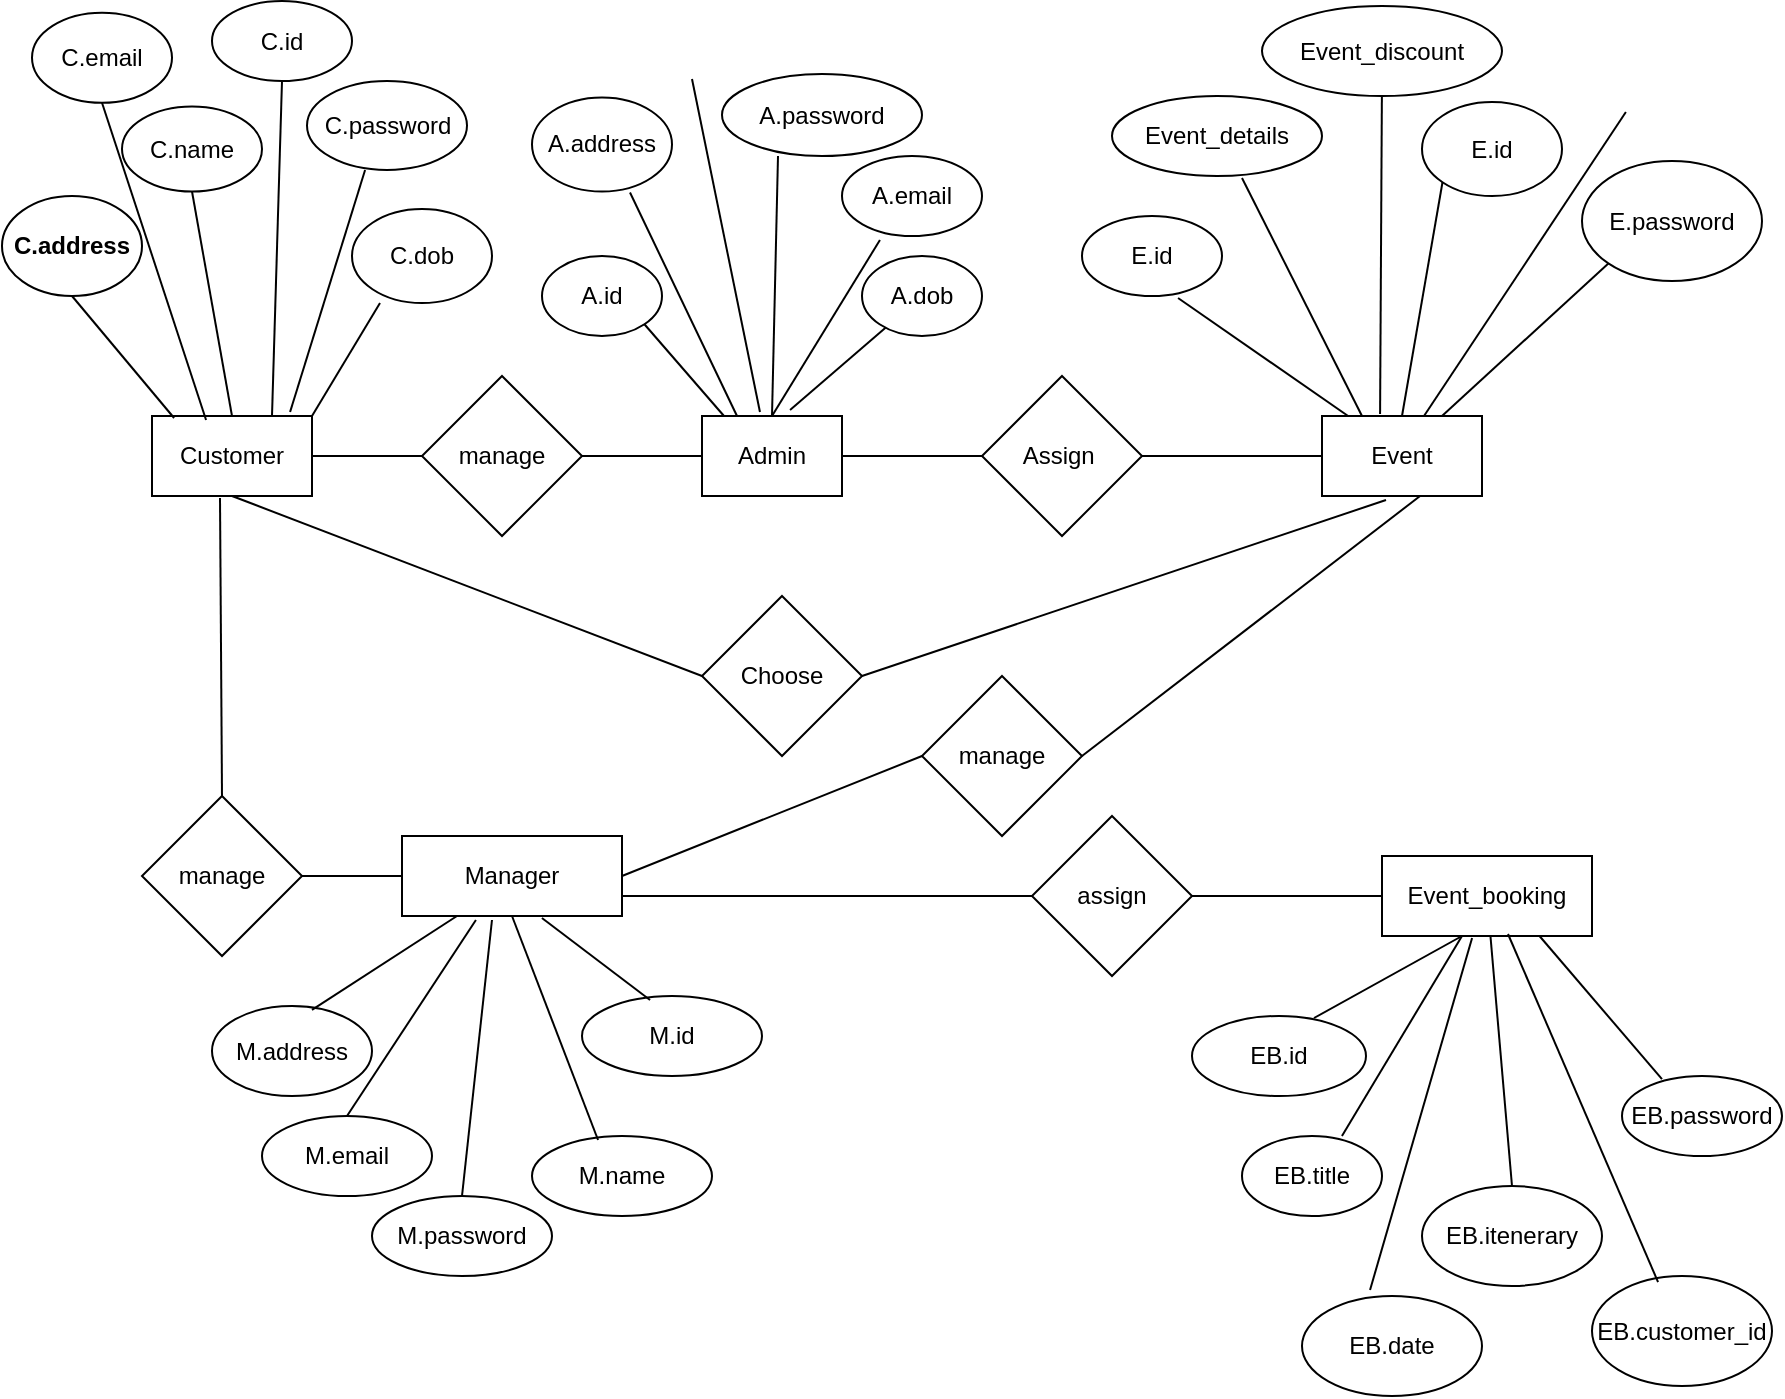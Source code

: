 <mxfile version="14.6.6" type="github">
  <diagram id="kwbziUqv7efPVH0OtAez" name="Page-1">
    <mxGraphModel dx="1704" dy="468" grid="1" gridSize="10" guides="1" tooltips="1" connect="1" arrows="1" fold="1" page="1" pageScale="1" pageWidth="850" pageHeight="1100" math="0" shadow="0">
      <root>
        <mxCell id="0" />
        <mxCell id="1" parent="0" />
        <mxCell id="lawATDH_7k0T81VRKeOm-1" value="Customer" style="rounded=0;whiteSpace=wrap;html=1;" vertex="1" parent="1">
          <mxGeometry x="-55" y="210" width="80" height="40" as="geometry" />
        </mxCell>
        <mxCell id="lawATDH_7k0T81VRKeOm-2" style="edgeStyle=orthogonalEdgeStyle;rounded=0;orthogonalLoop=1;jettySize=auto;html=1;exitX=0.5;exitY=1;exitDx=0;exitDy=0;" edge="1" parent="1" source="lawATDH_7k0T81VRKeOm-1" target="lawATDH_7k0T81VRKeOm-1">
          <mxGeometry relative="1" as="geometry" />
        </mxCell>
        <mxCell id="lawATDH_7k0T81VRKeOm-3" value="&lt;b&gt;C.address&lt;/b&gt;" style="ellipse;whiteSpace=wrap;html=1;" vertex="1" parent="1">
          <mxGeometry x="-130" y="100" width="70" height="50" as="geometry" />
        </mxCell>
        <mxCell id="lawATDH_7k0T81VRKeOm-4" value="C.email" style="ellipse;whiteSpace=wrap;html=1;" vertex="1" parent="1">
          <mxGeometry x="-115" y="8.38" width="70" height="45" as="geometry" />
        </mxCell>
        <mxCell id="lawATDH_7k0T81VRKeOm-5" value="C.name" style="ellipse;whiteSpace=wrap;html=1;" vertex="1" parent="1">
          <mxGeometry x="-70" y="55.25" width="70" height="42.5" as="geometry" />
        </mxCell>
        <mxCell id="lawATDH_7k0T81VRKeOm-6" value="C.id" style="ellipse;whiteSpace=wrap;html=1;" vertex="1" parent="1">
          <mxGeometry x="-25" y="2.5" width="70" height="40" as="geometry" />
        </mxCell>
        <mxCell id="lawATDH_7k0T81VRKeOm-7" value="" style="endArrow=none;html=1;entryX=0.5;entryY=1;entryDx=0;entryDy=0;exitX=0.5;exitY=0;exitDx=0;exitDy=0;" edge="1" parent="1" source="lawATDH_7k0T81VRKeOm-1" target="lawATDH_7k0T81VRKeOm-5">
          <mxGeometry width="50" height="50" relative="1" as="geometry">
            <mxPoint x="15" y="190" as="sourcePoint" />
            <mxPoint x="450" y="440" as="targetPoint" />
          </mxGeometry>
        </mxCell>
        <mxCell id="lawATDH_7k0T81VRKeOm-8" value="C.dob" style="ellipse;whiteSpace=wrap;html=1;" vertex="1" parent="1">
          <mxGeometry x="45" y="106.5" width="70" height="47" as="geometry" />
        </mxCell>
        <mxCell id="lawATDH_7k0T81VRKeOm-9" value="" style="endArrow=none;html=1;entryX=0.2;entryY=1;entryDx=0;entryDy=0;entryPerimeter=0;exitX=1;exitY=0;exitDx=0;exitDy=0;" edge="1" parent="1" source="lawATDH_7k0T81VRKeOm-1" target="lawATDH_7k0T81VRKeOm-8">
          <mxGeometry width="50" height="50" relative="1" as="geometry">
            <mxPoint x="30" y="220" as="sourcePoint" />
            <mxPoint x="80" y="170" as="targetPoint" />
          </mxGeometry>
        </mxCell>
        <mxCell id="lawATDH_7k0T81VRKeOm-10" value="" style="endArrow=none;html=1;entryX=0.5;entryY=1;entryDx=0;entryDy=0;exitX=0.138;exitY=0.025;exitDx=0;exitDy=0;exitPerimeter=0;" edge="1" parent="1" source="lawATDH_7k0T81VRKeOm-1" target="lawATDH_7k0T81VRKeOm-3">
          <mxGeometry width="50" height="50" relative="1" as="geometry">
            <mxPoint x="400" y="490" as="sourcePoint" />
            <mxPoint x="450" y="440" as="targetPoint" />
          </mxGeometry>
        </mxCell>
        <mxCell id="lawATDH_7k0T81VRKeOm-11" value="" style="endArrow=none;html=1;entryX=0.5;entryY=1;entryDx=0;entryDy=0;exitX=0.338;exitY=0.05;exitDx=0;exitDy=0;exitPerimeter=0;" edge="1" parent="1" source="lawATDH_7k0T81VRKeOm-1" target="lawATDH_7k0T81VRKeOm-4">
          <mxGeometry width="50" height="50" relative="1" as="geometry">
            <mxPoint x="-70" y="200" as="sourcePoint" />
            <mxPoint x="-20" y="40" as="targetPoint" />
          </mxGeometry>
        </mxCell>
        <mxCell id="lawATDH_7k0T81VRKeOm-12" value="" style="endArrow=none;html=1;entryX=0.5;entryY=1;entryDx=0;entryDy=0;exitX=0.75;exitY=0;exitDx=0;exitDy=0;" edge="1" parent="1" source="lawATDH_7k0T81VRKeOm-1" target="lawATDH_7k0T81VRKeOm-6">
          <mxGeometry width="50" height="50" relative="1" as="geometry">
            <mxPoint x="400" y="490" as="sourcePoint" />
            <mxPoint x="450" y="440" as="targetPoint" />
          </mxGeometry>
        </mxCell>
        <mxCell id="lawATDH_7k0T81VRKeOm-13" value="manage" style="rhombus;whiteSpace=wrap;html=1;" vertex="1" parent="1">
          <mxGeometry x="80" y="190" width="80" height="80" as="geometry" />
        </mxCell>
        <mxCell id="lawATDH_7k0T81VRKeOm-14" value="" style="endArrow=none;html=1;exitX=1;exitY=0.5;exitDx=0;exitDy=0;entryX=0;entryY=0.5;entryDx=0;entryDy=0;" edge="1" parent="1" source="lawATDH_7k0T81VRKeOm-1" target="lawATDH_7k0T81VRKeOm-13">
          <mxGeometry width="50" height="50" relative="1" as="geometry">
            <mxPoint y="260" as="sourcePoint" />
            <mxPoint x="40" y="220" as="targetPoint" />
          </mxGeometry>
        </mxCell>
        <mxCell id="lawATDH_7k0T81VRKeOm-15" value="Admin" style="rounded=0;whiteSpace=wrap;html=1;" vertex="1" parent="1">
          <mxGeometry x="220" y="210" width="70" height="40" as="geometry" />
        </mxCell>
        <mxCell id="lawATDH_7k0T81VRKeOm-16" value="" style="endArrow=none;html=1;entryX=0;entryY=0.5;entryDx=0;entryDy=0;" edge="1" parent="1" source="lawATDH_7k0T81VRKeOm-13" target="lawATDH_7k0T81VRKeOm-15">
          <mxGeometry width="50" height="50" relative="1" as="geometry">
            <mxPoint x="130" y="280" as="sourcePoint" />
            <mxPoint x="200.711" y="230" as="targetPoint" />
          </mxGeometry>
        </mxCell>
        <mxCell id="lawATDH_7k0T81VRKeOm-17" value="A.id" style="ellipse;whiteSpace=wrap;html=1;" vertex="1" parent="1">
          <mxGeometry x="140" y="130" width="60" height="40" as="geometry" />
        </mxCell>
        <mxCell id="lawATDH_7k0T81VRKeOm-18" value="A.address" style="ellipse;whiteSpace=wrap;html=1;" vertex="1" parent="1">
          <mxGeometry x="135" y="50.75" width="70" height="47" as="geometry" />
        </mxCell>
        <mxCell id="lawATDH_7k0T81VRKeOm-19" value="A.email" style="ellipse;whiteSpace=wrap;html=1;" vertex="1" parent="1">
          <mxGeometry x="290" y="80" width="70" height="40" as="geometry" />
        </mxCell>
        <mxCell id="lawATDH_7k0T81VRKeOm-20" value="A.dob" style="ellipse;whiteSpace=wrap;html=1;" vertex="1" parent="1">
          <mxGeometry x="300" y="130" width="60" height="40" as="geometry" />
        </mxCell>
        <mxCell id="lawATDH_7k0T81VRKeOm-21" value="" style="endArrow=none;html=1;entryX=1;entryY=1;entryDx=0;entryDy=0;" edge="1" parent="1" target="lawATDH_7k0T81VRKeOm-17">
          <mxGeometry width="50" height="50" relative="1" as="geometry">
            <mxPoint x="231" y="210" as="sourcePoint" />
            <mxPoint x="210" y="140" as="targetPoint" />
          </mxGeometry>
        </mxCell>
        <mxCell id="lawATDH_7k0T81VRKeOm-22" value="" style="endArrow=none;html=1;exitX=0.7;exitY=1.011;exitDx=0;exitDy=0;exitPerimeter=0;entryX=0.25;entryY=0;entryDx=0;entryDy=0;" edge="1" parent="1" source="lawATDH_7k0T81VRKeOm-18" target="lawATDH_7k0T81VRKeOm-15">
          <mxGeometry width="50" height="50" relative="1" as="geometry">
            <mxPoint x="170" y="130" as="sourcePoint" />
            <mxPoint x="220" y="80" as="targetPoint" />
          </mxGeometry>
        </mxCell>
        <mxCell id="lawATDH_7k0T81VRKeOm-23" value="" style="endArrow=none;html=1;entryX=0.5;entryY=1;entryDx=0;entryDy=0;exitX=0.414;exitY=-0.05;exitDx=0;exitDy=0;exitPerimeter=0;" edge="1" parent="1" source="lawATDH_7k0T81VRKeOm-15">
          <mxGeometry width="50" height="50" relative="1" as="geometry">
            <mxPoint x="230" y="200" as="sourcePoint" />
            <mxPoint x="215" y="41.5" as="targetPoint" />
          </mxGeometry>
        </mxCell>
        <mxCell id="lawATDH_7k0T81VRKeOm-24" value="" style="endArrow=none;html=1;exitX=0.5;exitY=0;exitDx=0;exitDy=0;entryX=0.271;entryY=1.05;entryDx=0;entryDy=0;entryPerimeter=0;" edge="1" parent="1" source="lawATDH_7k0T81VRKeOm-15" target="lawATDH_7k0T81VRKeOm-19">
          <mxGeometry width="50" height="50" relative="1" as="geometry">
            <mxPoint x="260" y="130" as="sourcePoint" />
            <mxPoint x="310" y="80" as="targetPoint" />
          </mxGeometry>
        </mxCell>
        <mxCell id="lawATDH_7k0T81VRKeOm-25" value="" style="endArrow=none;html=1;exitX=0.629;exitY=-0.075;exitDx=0;exitDy=0;exitPerimeter=0;" edge="1" parent="1" source="lawATDH_7k0T81VRKeOm-15" target="lawATDH_7k0T81VRKeOm-20">
          <mxGeometry width="50" height="50" relative="1" as="geometry">
            <mxPoint x="280" y="180" as="sourcePoint" />
            <mxPoint x="330" y="130" as="targetPoint" />
          </mxGeometry>
        </mxCell>
        <mxCell id="lawATDH_7k0T81VRKeOm-26" value="Assign&amp;nbsp;" style="rhombus;whiteSpace=wrap;html=1;" vertex="1" parent="1">
          <mxGeometry x="360" y="190" width="80" height="80" as="geometry" />
        </mxCell>
        <mxCell id="lawATDH_7k0T81VRKeOm-27" value="Event" style="rounded=0;whiteSpace=wrap;html=1;" vertex="1" parent="1">
          <mxGeometry x="530" y="210" width="80" height="40" as="geometry" />
        </mxCell>
        <mxCell id="lawATDH_7k0T81VRKeOm-28" value="" style="endArrow=none;html=1;exitX=1;exitY=0.5;exitDx=0;exitDy=0;entryX=0;entryY=0.5;entryDx=0;entryDy=0;" edge="1" parent="1" source="lawATDH_7k0T81VRKeOm-15" target="lawATDH_7k0T81VRKeOm-26">
          <mxGeometry width="50" height="50" relative="1" as="geometry">
            <mxPoint x="400" y="490" as="sourcePoint" />
            <mxPoint x="450" y="440" as="targetPoint" />
          </mxGeometry>
        </mxCell>
        <mxCell id="lawATDH_7k0T81VRKeOm-29" value="" style="endArrow=none;html=1;exitX=1;exitY=0.5;exitDx=0;exitDy=0;entryX=0;entryY=0.5;entryDx=0;entryDy=0;" edge="1" parent="1" source="lawATDH_7k0T81VRKeOm-26" target="lawATDH_7k0T81VRKeOm-27">
          <mxGeometry width="50" height="50" relative="1" as="geometry">
            <mxPoint x="400" y="490" as="sourcePoint" />
            <mxPoint x="450" y="440" as="targetPoint" />
          </mxGeometry>
        </mxCell>
        <mxCell id="lawATDH_7k0T81VRKeOm-30" style="edgeStyle=orthogonalEdgeStyle;rounded=0;orthogonalLoop=1;jettySize=auto;html=1;exitX=0.5;exitY=1;exitDx=0;exitDy=0;" edge="1" parent="1" source="lawATDH_7k0T81VRKeOm-27" target="lawATDH_7k0T81VRKeOm-27">
          <mxGeometry relative="1" as="geometry" />
        </mxCell>
        <mxCell id="lawATDH_7k0T81VRKeOm-31" value="E.id" style="ellipse;whiteSpace=wrap;html=1;" vertex="1" parent="1">
          <mxGeometry x="410" y="110" width="70" height="40" as="geometry" />
        </mxCell>
        <mxCell id="lawATDH_7k0T81VRKeOm-32" value="Event_details" style="ellipse;whiteSpace=wrap;html=1;" vertex="1" parent="1">
          <mxGeometry x="425" y="50" width="105" height="40" as="geometry" />
        </mxCell>
        <mxCell id="lawATDH_7k0T81VRKeOm-33" style="edgeStyle=orthogonalEdgeStyle;rounded=0;orthogonalLoop=1;jettySize=auto;html=1;exitX=0.5;exitY=1;exitDx=0;exitDy=0;" edge="1" parent="1" source="lawATDH_7k0T81VRKeOm-32" target="lawATDH_7k0T81VRKeOm-32">
          <mxGeometry relative="1" as="geometry" />
        </mxCell>
        <mxCell id="lawATDH_7k0T81VRKeOm-34" value="Event_discount" style="ellipse;whiteSpace=wrap;html=1;" vertex="1" parent="1">
          <mxGeometry x="500" y="5" width="120" height="45" as="geometry" />
        </mxCell>
        <mxCell id="lawATDH_7k0T81VRKeOm-35" value="E.id" style="ellipse;whiteSpace=wrap;html=1;" vertex="1" parent="1">
          <mxGeometry x="580" y="53" width="70" height="47" as="geometry" />
        </mxCell>
        <mxCell id="lawATDH_7k0T81VRKeOm-36" value="E.password" style="ellipse;whiteSpace=wrap;html=1;" vertex="1" parent="1">
          <mxGeometry x="660" y="82.5" width="90" height="60" as="geometry" />
        </mxCell>
        <mxCell id="lawATDH_7k0T81VRKeOm-37" value="" style="endArrow=none;html=1;entryX=0.686;entryY=1.025;entryDx=0;entryDy=0;entryPerimeter=0;exitX=0.163;exitY=0;exitDx=0;exitDy=0;exitPerimeter=0;" edge="1" parent="1" source="lawATDH_7k0T81VRKeOm-27" target="lawATDH_7k0T81VRKeOm-31">
          <mxGeometry width="50" height="50" relative="1" as="geometry">
            <mxPoint x="520" y="210" as="sourcePoint" />
            <mxPoint x="500" y="150" as="targetPoint" />
          </mxGeometry>
        </mxCell>
        <mxCell id="lawATDH_7k0T81VRKeOm-38" value="" style="endArrow=none;html=1;entryX=0.619;entryY=1.025;entryDx=0;entryDy=0;entryPerimeter=0;exitX=0.25;exitY=0;exitDx=0;exitDy=0;" edge="1" parent="1" source="lawATDH_7k0T81VRKeOm-27" target="lawATDH_7k0T81VRKeOm-32">
          <mxGeometry width="50" height="50" relative="1" as="geometry">
            <mxPoint x="520" y="200" as="sourcePoint" />
            <mxPoint x="530" y="80" as="targetPoint" />
          </mxGeometry>
        </mxCell>
        <mxCell id="lawATDH_7k0T81VRKeOm-39" value="" style="endArrow=none;html=1;exitX=0.363;exitY=-0.025;exitDx=0;exitDy=0;exitPerimeter=0;" edge="1" parent="1" source="lawATDH_7k0T81VRKeOm-27" target="lawATDH_7k0T81VRKeOm-34">
          <mxGeometry width="50" height="50" relative="1" as="geometry">
            <mxPoint x="530" y="90" as="sourcePoint" />
            <mxPoint x="580" y="40" as="targetPoint" />
          </mxGeometry>
        </mxCell>
        <mxCell id="lawATDH_7k0T81VRKeOm-40" value="" style="endArrow=none;html=1;exitX=0.5;exitY=0;exitDx=0;exitDy=0;entryX=0;entryY=1;entryDx=0;entryDy=0;" edge="1" parent="1" source="lawATDH_7k0T81VRKeOm-27" target="lawATDH_7k0T81VRKeOm-35">
          <mxGeometry width="50" height="50" relative="1" as="geometry">
            <mxPoint x="570" y="140" as="sourcePoint" />
            <mxPoint x="591" y="100" as="targetPoint" />
          </mxGeometry>
        </mxCell>
        <mxCell id="lawATDH_7k0T81VRKeOm-41" value="" style="endArrow=none;html=1;" edge="1" parent="1">
          <mxGeometry width="50" height="50" relative="1" as="geometry">
            <mxPoint x="581" y="210" as="sourcePoint" />
            <mxPoint x="681.944" y="58.035" as="targetPoint" />
          </mxGeometry>
        </mxCell>
        <mxCell id="lawATDH_7k0T81VRKeOm-42" value="" style="endArrow=none;html=1;entryX=0;entryY=1;entryDx=0;entryDy=0;exitX=0.75;exitY=0;exitDx=0;exitDy=0;" edge="1" parent="1" source="lawATDH_7k0T81VRKeOm-27" target="lawATDH_7k0T81VRKeOm-36">
          <mxGeometry width="50" height="50" relative="1" as="geometry">
            <mxPoint x="400" y="490" as="sourcePoint" />
            <mxPoint x="450" y="440" as="targetPoint" />
          </mxGeometry>
        </mxCell>
        <mxCell id="lawATDH_7k0T81VRKeOm-43" value="Choose" style="rhombus;whiteSpace=wrap;html=1;" vertex="1" parent="1">
          <mxGeometry x="220" y="300" width="80" height="80" as="geometry" />
        </mxCell>
        <mxCell id="lawATDH_7k0T81VRKeOm-44" value="" style="endArrow=none;html=1;entryX=0.5;entryY=1;entryDx=0;entryDy=0;exitX=0;exitY=0.5;exitDx=0;exitDy=0;" edge="1" parent="1" source="lawATDH_7k0T81VRKeOm-43" target="lawATDH_7k0T81VRKeOm-1">
          <mxGeometry width="50" height="50" relative="1" as="geometry">
            <mxPoint x="400" y="490" as="sourcePoint" />
            <mxPoint x="450" y="440" as="targetPoint" />
          </mxGeometry>
        </mxCell>
        <mxCell id="lawATDH_7k0T81VRKeOm-45" value="" style="endArrow=none;html=1;exitX=1;exitY=0.5;exitDx=0;exitDy=0;entryX=0.4;entryY=1.05;entryDx=0;entryDy=0;entryPerimeter=0;" edge="1" parent="1" source="lawATDH_7k0T81VRKeOm-43" target="lawATDH_7k0T81VRKeOm-27">
          <mxGeometry width="50" height="50" relative="1" as="geometry">
            <mxPoint x="550" y="300" as="sourcePoint" />
            <mxPoint x="600" y="250" as="targetPoint" />
          </mxGeometry>
        </mxCell>
        <mxCell id="lawATDH_7k0T81VRKeOm-46" value="manage" style="rhombus;whiteSpace=wrap;html=1;" vertex="1" parent="1">
          <mxGeometry x="-60" y="400" width="80" height="80" as="geometry" />
        </mxCell>
        <mxCell id="lawATDH_7k0T81VRKeOm-47" value="" style="endArrow=none;html=1;exitX=0.5;exitY=0;exitDx=0;exitDy=0;entryX=0.425;entryY=1.025;entryDx=0;entryDy=0;entryPerimeter=0;" edge="1" parent="1" source="lawATDH_7k0T81VRKeOm-46" target="lawATDH_7k0T81VRKeOm-1">
          <mxGeometry width="50" height="50" relative="1" as="geometry">
            <mxPoint x="-50" y="300" as="sourcePoint" />
            <mxPoint y="250" as="targetPoint" />
          </mxGeometry>
        </mxCell>
        <mxCell id="lawATDH_7k0T81VRKeOm-48" value="Manager" style="rounded=0;whiteSpace=wrap;html=1;" vertex="1" parent="1">
          <mxGeometry x="70" y="420" width="110" height="40" as="geometry" />
        </mxCell>
        <mxCell id="lawATDH_7k0T81VRKeOm-49" value="" style="endArrow=none;html=1;exitX=1;exitY=0.5;exitDx=0;exitDy=0;entryX=0;entryY=0.5;entryDx=0;entryDy=0;" edge="1" parent="1" source="lawATDH_7k0T81VRKeOm-46" target="lawATDH_7k0T81VRKeOm-48">
          <mxGeometry width="50" height="50" relative="1" as="geometry">
            <mxPoint x="20" y="470" as="sourcePoint" />
            <mxPoint x="70" y="420" as="targetPoint" />
          </mxGeometry>
        </mxCell>
        <mxCell id="lawATDH_7k0T81VRKeOm-50" value="manage" style="rhombus;whiteSpace=wrap;html=1;" vertex="1" parent="1">
          <mxGeometry x="330" y="340" width="80" height="80" as="geometry" />
        </mxCell>
        <mxCell id="lawATDH_7k0T81VRKeOm-51" value="" style="endArrow=none;html=1;exitX=1;exitY=0.5;exitDx=0;exitDy=0;entryX=0;entryY=0.5;entryDx=0;entryDy=0;" edge="1" parent="1" source="lawATDH_7k0T81VRKeOm-48" target="lawATDH_7k0T81VRKeOm-50">
          <mxGeometry width="50" height="50" relative="1" as="geometry">
            <mxPoint x="310" y="420" as="sourcePoint" />
            <mxPoint x="360" y="370" as="targetPoint" />
          </mxGeometry>
        </mxCell>
        <mxCell id="lawATDH_7k0T81VRKeOm-52" value="assign" style="rhombus;whiteSpace=wrap;html=1;" vertex="1" parent="1">
          <mxGeometry x="385" y="410" width="80" height="80" as="geometry" />
        </mxCell>
        <mxCell id="lawATDH_7k0T81VRKeOm-53" value="" style="endArrow=none;html=1;exitX=1;exitY=0.75;exitDx=0;exitDy=0;entryX=0;entryY=0.5;entryDx=0;entryDy=0;" edge="1" parent="1" source="lawATDH_7k0T81VRKeOm-48" target="lawATDH_7k0T81VRKeOm-52">
          <mxGeometry width="50" height="50" relative="1" as="geometry">
            <mxPoint x="230" y="640" as="sourcePoint" />
            <mxPoint x="280" y="590" as="targetPoint" />
          </mxGeometry>
        </mxCell>
        <mxCell id="lawATDH_7k0T81VRKeOm-54" value="" style="endArrow=none;html=1;exitX=1;exitY=0.5;exitDx=0;exitDy=0;entryX=0.613;entryY=1;entryDx=0;entryDy=0;entryPerimeter=0;" edge="1" parent="1" source="lawATDH_7k0T81VRKeOm-50" target="lawATDH_7k0T81VRKeOm-27">
          <mxGeometry width="50" height="50" relative="1" as="geometry">
            <mxPoint x="490" y="400" as="sourcePoint" />
            <mxPoint x="540" y="350" as="targetPoint" />
          </mxGeometry>
        </mxCell>
        <mxCell id="lawATDH_7k0T81VRKeOm-55" value="Event_booking" style="rounded=0;whiteSpace=wrap;html=1;" vertex="1" parent="1">
          <mxGeometry x="560" y="430" width="105" height="40" as="geometry" />
        </mxCell>
        <mxCell id="lawATDH_7k0T81VRKeOm-56" value="" style="endArrow=none;html=1;exitX=1;exitY=0.5;exitDx=0;exitDy=0;entryX=0;entryY=0.5;entryDx=0;entryDy=0;" edge="1" parent="1" source="lawATDH_7k0T81VRKeOm-52" target="lawATDH_7k0T81VRKeOm-55">
          <mxGeometry width="50" height="50" relative="1" as="geometry">
            <mxPoint x="490" y="480" as="sourcePoint" />
            <mxPoint x="540" y="430" as="targetPoint" />
          </mxGeometry>
        </mxCell>
        <mxCell id="lawATDH_7k0T81VRKeOm-57" value="M.address" style="ellipse;whiteSpace=wrap;html=1;" vertex="1" parent="1">
          <mxGeometry x="-25" y="505" width="80" height="45" as="geometry" />
        </mxCell>
        <mxCell id="lawATDH_7k0T81VRKeOm-58" value="M.email" style="ellipse;whiteSpace=wrap;html=1;" vertex="1" parent="1">
          <mxGeometry y="560" width="85" height="40" as="geometry" />
        </mxCell>
        <mxCell id="lawATDH_7k0T81VRKeOm-59" value="M.name" style="ellipse;whiteSpace=wrap;html=1;" vertex="1" parent="1">
          <mxGeometry x="135" y="570" width="90" height="40" as="geometry" />
        </mxCell>
        <mxCell id="lawATDH_7k0T81VRKeOm-60" value="M.id" style="ellipse;whiteSpace=wrap;html=1;" vertex="1" parent="1">
          <mxGeometry x="160" y="500" width="90" height="40" as="geometry" />
        </mxCell>
        <mxCell id="lawATDH_7k0T81VRKeOm-61" value="" style="endArrow=none;html=1;exitX=0.625;exitY=0.044;exitDx=0;exitDy=0;exitPerimeter=0;entryX=0.25;entryY=1;entryDx=0;entryDy=0;" edge="1" parent="1" source="lawATDH_7k0T81VRKeOm-57" target="lawATDH_7k0T81VRKeOm-48">
          <mxGeometry width="50" height="50" relative="1" as="geometry">
            <mxPoint x="90" y="510" as="sourcePoint" />
            <mxPoint x="140" y="460" as="targetPoint" />
          </mxGeometry>
        </mxCell>
        <mxCell id="lawATDH_7k0T81VRKeOm-62" value="" style="endArrow=none;html=1;entryX=0.336;entryY=1.05;entryDx=0;entryDy=0;entryPerimeter=0;exitX=0.5;exitY=0;exitDx=0;exitDy=0;" edge="1" parent="1" source="lawATDH_7k0T81VRKeOm-58" target="lawATDH_7k0T81VRKeOm-48">
          <mxGeometry width="50" height="50" relative="1" as="geometry">
            <mxPoint x="80" y="550" as="sourcePoint" />
            <mxPoint x="130" y="500" as="targetPoint" />
          </mxGeometry>
        </mxCell>
        <mxCell id="lawATDH_7k0T81VRKeOm-63" value="" style="endArrow=none;html=1;exitX=0.367;exitY=0.05;exitDx=0;exitDy=0;exitPerimeter=0;entryX=0.5;entryY=1;entryDx=0;entryDy=0;" edge="1" parent="1" source="lawATDH_7k0T81VRKeOm-59" target="lawATDH_7k0T81VRKeOm-48">
          <mxGeometry width="50" height="50" relative="1" as="geometry">
            <mxPoint x="110" y="520" as="sourcePoint" />
            <mxPoint x="160" y="470" as="targetPoint" />
          </mxGeometry>
        </mxCell>
        <mxCell id="lawATDH_7k0T81VRKeOm-64" value="" style="endArrow=none;html=1;exitX=0.378;exitY=0.05;exitDx=0;exitDy=0;exitPerimeter=0;entryX=0.636;entryY=1.025;entryDx=0;entryDy=0;entryPerimeter=0;" edge="1" parent="1" source="lawATDH_7k0T81VRKeOm-60" target="lawATDH_7k0T81VRKeOm-48">
          <mxGeometry width="50" height="50" relative="1" as="geometry">
            <mxPoint x="130" y="510" as="sourcePoint" />
            <mxPoint x="180" y="460" as="targetPoint" />
          </mxGeometry>
        </mxCell>
        <mxCell id="lawATDH_7k0T81VRKeOm-65" value="EB.id" style="ellipse;whiteSpace=wrap;html=1;" vertex="1" parent="1">
          <mxGeometry x="465" y="510" width="87" height="40" as="geometry" />
        </mxCell>
        <mxCell id="lawATDH_7k0T81VRKeOm-66" value="EB.title" style="ellipse;whiteSpace=wrap;html=1;" vertex="1" parent="1">
          <mxGeometry x="490" y="570" width="70" height="40" as="geometry" />
        </mxCell>
        <mxCell id="lawATDH_7k0T81VRKeOm-67" value="EB.itenerary" style="ellipse;whiteSpace=wrap;html=1;" vertex="1" parent="1">
          <mxGeometry x="580" y="595" width="90" height="50" as="geometry" />
        </mxCell>
        <mxCell id="lawATDH_7k0T81VRKeOm-68" value="EB.date" style="ellipse;whiteSpace=wrap;html=1;" vertex="1" parent="1">
          <mxGeometry x="520" y="650" width="90" height="50" as="geometry" />
        </mxCell>
        <mxCell id="lawATDH_7k0T81VRKeOm-69" value="" style="endArrow=none;html=1;exitX=0.701;exitY=0.025;exitDx=0;exitDy=0;exitPerimeter=0;" edge="1" parent="1" source="lawATDH_7k0T81VRKeOm-65">
          <mxGeometry width="50" height="50" relative="1" as="geometry">
            <mxPoint x="550" y="520" as="sourcePoint" />
            <mxPoint x="600" y="470" as="targetPoint" />
          </mxGeometry>
        </mxCell>
        <mxCell id="lawATDH_7k0T81VRKeOm-70" value="" style="endArrow=none;html=1;exitX=0.714;exitY=0;exitDx=0;exitDy=0;exitPerimeter=0;" edge="1" parent="1" source="lawATDH_7k0T81VRKeOm-66">
          <mxGeometry width="50" height="50" relative="1" as="geometry">
            <mxPoint x="590" y="530" as="sourcePoint" />
            <mxPoint x="600" y="470" as="targetPoint" />
          </mxGeometry>
        </mxCell>
        <mxCell id="lawATDH_7k0T81VRKeOm-71" value="" style="endArrow=none;html=1;entryX=0.429;entryY=1.025;entryDx=0;entryDy=0;entryPerimeter=0;exitX=0.378;exitY=-0.06;exitDx=0;exitDy=0;exitPerimeter=0;" edge="1" parent="1" source="lawATDH_7k0T81VRKeOm-68" target="lawATDH_7k0T81VRKeOm-55">
          <mxGeometry width="50" height="50" relative="1" as="geometry">
            <mxPoint x="600" y="530" as="sourcePoint" />
            <mxPoint x="650" y="480" as="targetPoint" />
          </mxGeometry>
        </mxCell>
        <mxCell id="lawATDH_7k0T81VRKeOm-72" value="" style="endArrow=none;html=1;exitX=0.5;exitY=0;exitDx=0;exitDy=0;" edge="1" parent="1" source="lawATDH_7k0T81VRKeOm-67" target="lawATDH_7k0T81VRKeOm-55">
          <mxGeometry width="50" height="50" relative="1" as="geometry">
            <mxPoint x="673" y="560" as="sourcePoint" />
            <mxPoint x="670" y="470" as="targetPoint" />
          </mxGeometry>
        </mxCell>
        <mxCell id="lawATDH_7k0T81VRKeOm-73" value="C.password" style="ellipse;whiteSpace=wrap;html=1;" vertex="1" parent="1">
          <mxGeometry x="22.5" y="42.5" width="80" height="44.5" as="geometry" />
        </mxCell>
        <mxCell id="lawATDH_7k0T81VRKeOm-74" value="" style="endArrow=none;html=1;exitX=0.863;exitY=-0.05;exitDx=0;exitDy=0;exitPerimeter=0;entryX=0.363;entryY=1;entryDx=0;entryDy=0;entryPerimeter=0;" edge="1" parent="1" source="lawATDH_7k0T81VRKeOm-1" target="lawATDH_7k0T81VRKeOm-73">
          <mxGeometry width="50" height="50" relative="1" as="geometry">
            <mxPoint x="400" y="490" as="sourcePoint" />
            <mxPoint x="50" y="100" as="targetPoint" />
          </mxGeometry>
        </mxCell>
        <mxCell id="lawATDH_7k0T81VRKeOm-75" value="A.password" style="ellipse;whiteSpace=wrap;html=1;" vertex="1" parent="1">
          <mxGeometry x="230" y="39" width="100" height="41" as="geometry" />
        </mxCell>
        <mxCell id="lawATDH_7k0T81VRKeOm-76" value="" style="endArrow=none;html=1;exitX=0.5;exitY=0;exitDx=0;exitDy=0;entryX=0.28;entryY=1;entryDx=0;entryDy=0;entryPerimeter=0;" edge="1" parent="1" source="lawATDH_7k0T81VRKeOm-15" target="lawATDH_7k0T81VRKeOm-75">
          <mxGeometry width="50" height="50" relative="1" as="geometry">
            <mxPoint x="260" y="90" as="sourcePoint" />
            <mxPoint x="310" y="40" as="targetPoint" />
          </mxGeometry>
        </mxCell>
        <mxCell id="lawATDH_7k0T81VRKeOm-77" value="M.password" style="ellipse;whiteSpace=wrap;html=1;" vertex="1" parent="1">
          <mxGeometry x="55" y="600" width="90" height="40" as="geometry" />
        </mxCell>
        <mxCell id="lawATDH_7k0T81VRKeOm-78" value="" style="endArrow=none;html=1;entryX=0.409;entryY=1.05;entryDx=0;entryDy=0;entryPerimeter=0;exitX=0.5;exitY=0;exitDx=0;exitDy=0;" edge="1" parent="1" source="lawATDH_7k0T81VRKeOm-77" target="lawATDH_7k0T81VRKeOm-48">
          <mxGeometry width="50" height="50" relative="1" as="geometry">
            <mxPoint x="100" y="600" as="sourcePoint" />
            <mxPoint x="150" y="460" as="targetPoint" />
          </mxGeometry>
        </mxCell>
        <mxCell id="lawATDH_7k0T81VRKeOm-79" value="EB.password" style="ellipse;whiteSpace=wrap;html=1;" vertex="1" parent="1">
          <mxGeometry x="680" y="540" width="80" height="40" as="geometry" />
        </mxCell>
        <mxCell id="lawATDH_7k0T81VRKeOm-80" value="" style="endArrow=none;html=1;entryX=0.75;entryY=1;entryDx=0;entryDy=0;exitX=0.25;exitY=0.04;exitDx=0;exitDy=0;exitPerimeter=0;" edge="1" parent="1" source="lawATDH_7k0T81VRKeOm-79" target="lawATDH_7k0T81VRKeOm-55">
          <mxGeometry width="50" height="50" relative="1" as="geometry">
            <mxPoint x="400" y="490" as="sourcePoint" />
            <mxPoint x="450" y="440" as="targetPoint" />
          </mxGeometry>
        </mxCell>
        <mxCell id="lawATDH_7k0T81VRKeOm-81" value="EB.customer_id" style="ellipse;whiteSpace=wrap;html=1;" vertex="1" parent="1">
          <mxGeometry x="665" y="640" width="90" height="55" as="geometry" />
        </mxCell>
        <mxCell id="lawATDH_7k0T81VRKeOm-82" value="" style="endArrow=none;html=1;exitX=0.367;exitY=0.055;exitDx=0;exitDy=0;exitPerimeter=0;entryX=0.6;entryY=0.975;entryDx=0;entryDy=0;entryPerimeter=0;" edge="1" parent="1" source="lawATDH_7k0T81VRKeOm-81" target="lawATDH_7k0T81VRKeOm-55">
          <mxGeometry width="50" height="50" relative="1" as="geometry">
            <mxPoint x="620" y="520" as="sourcePoint" />
            <mxPoint x="670" y="470" as="targetPoint" />
          </mxGeometry>
        </mxCell>
      </root>
    </mxGraphModel>
  </diagram>
</mxfile>
